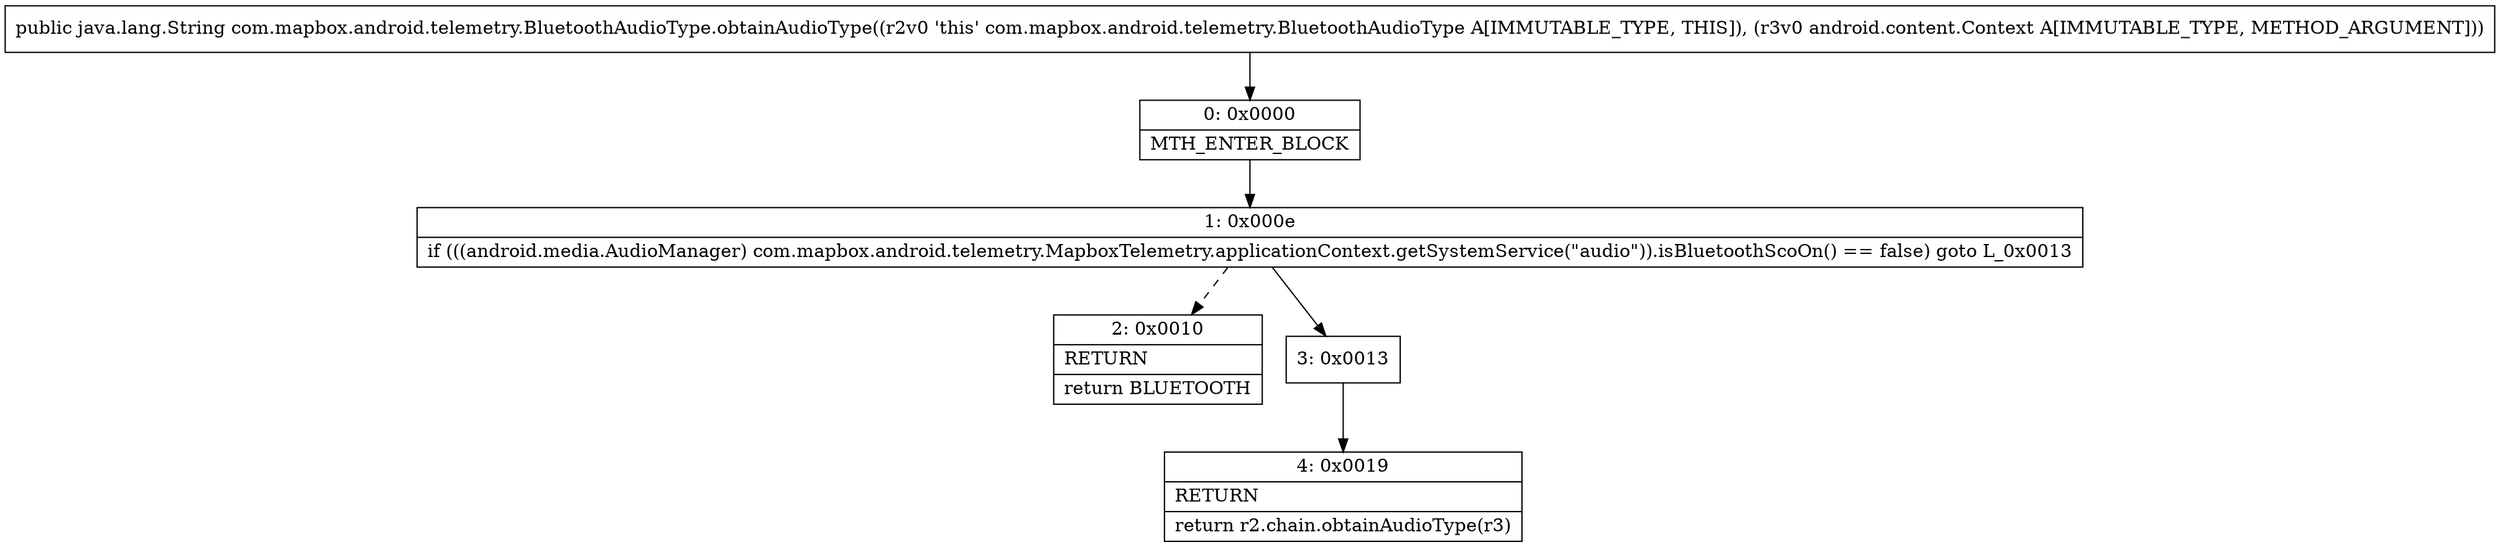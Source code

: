 digraph "CFG forcom.mapbox.android.telemetry.BluetoothAudioType.obtainAudioType(Landroid\/content\/Context;)Ljava\/lang\/String;" {
Node_0 [shape=record,label="{0\:\ 0x0000|MTH_ENTER_BLOCK\l}"];
Node_1 [shape=record,label="{1\:\ 0x000e|if (((android.media.AudioManager) com.mapbox.android.telemetry.MapboxTelemetry.applicationContext.getSystemService(\"audio\")).isBluetoothScoOn() == false) goto L_0x0013\l}"];
Node_2 [shape=record,label="{2\:\ 0x0010|RETURN\l|return BLUETOOTH\l}"];
Node_3 [shape=record,label="{3\:\ 0x0013}"];
Node_4 [shape=record,label="{4\:\ 0x0019|RETURN\l|return r2.chain.obtainAudioType(r3)\l}"];
MethodNode[shape=record,label="{public java.lang.String com.mapbox.android.telemetry.BluetoothAudioType.obtainAudioType((r2v0 'this' com.mapbox.android.telemetry.BluetoothAudioType A[IMMUTABLE_TYPE, THIS]), (r3v0 android.content.Context A[IMMUTABLE_TYPE, METHOD_ARGUMENT])) }"];
MethodNode -> Node_0;
Node_0 -> Node_1;
Node_1 -> Node_2[style=dashed];
Node_1 -> Node_3;
Node_3 -> Node_4;
}

